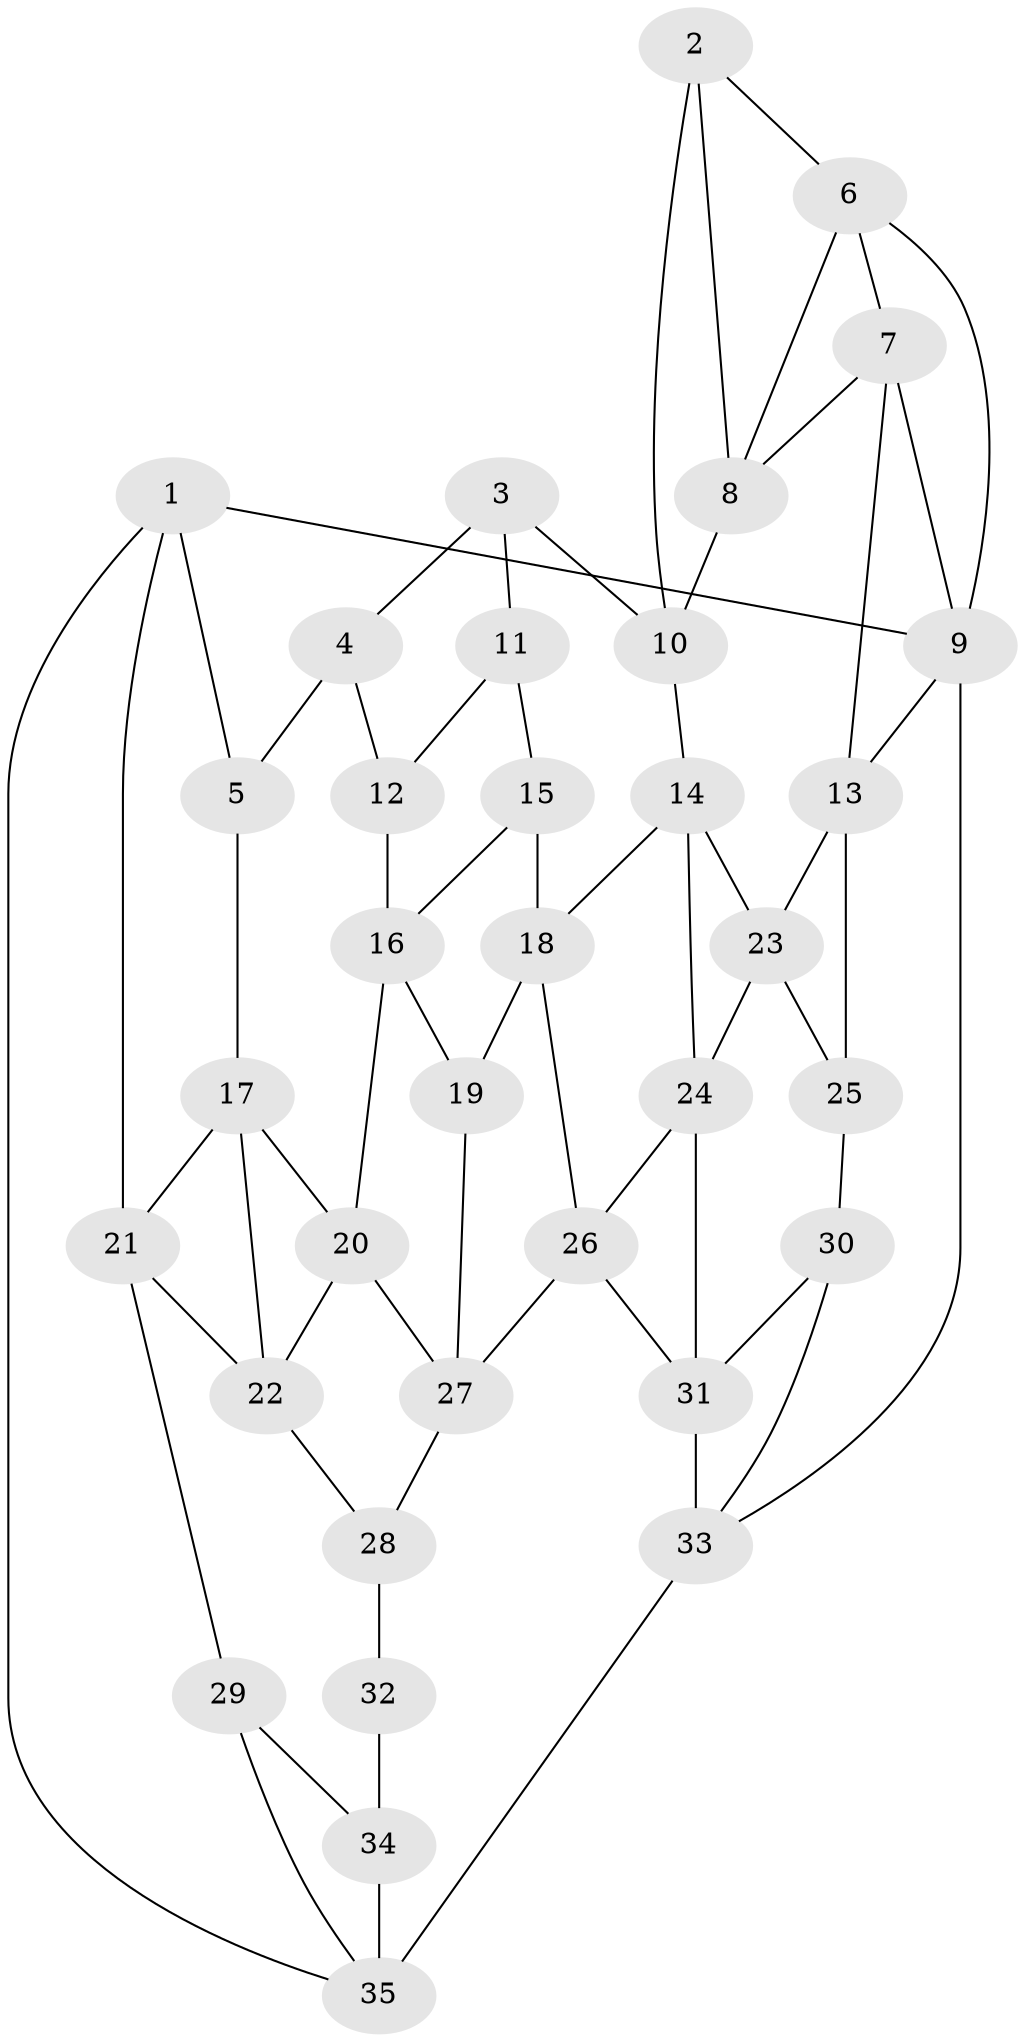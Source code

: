 // original degree distribution, {3: 0.02857142857142857, 4: 0.22857142857142856, 5: 0.5428571428571428, 6: 0.2}
// Generated by graph-tools (version 1.1) at 2025/03/03/09/25 03:03:27]
// undirected, 35 vertices, 63 edges
graph export_dot {
graph [start="1"]
  node [color=gray90,style=filled];
  1;
  2;
  3;
  4;
  5;
  6;
  7;
  8;
  9;
  10;
  11;
  12;
  13;
  14;
  15;
  16;
  17;
  18;
  19;
  20;
  21;
  22;
  23;
  24;
  25;
  26;
  27;
  28;
  29;
  30;
  31;
  32;
  33;
  34;
  35;
  1 -- 5 [weight=1.0];
  1 -- 9 [weight=1.0];
  1 -- 21 [weight=1.0];
  1 -- 35 [weight=1.0];
  2 -- 6 [weight=1.0];
  2 -- 8 [weight=1.0];
  2 -- 10 [weight=1.0];
  3 -- 4 [weight=1.0];
  3 -- 10 [weight=1.0];
  3 -- 11 [weight=1.0];
  4 -- 5 [weight=2.0];
  4 -- 12 [weight=1.0];
  5 -- 17 [weight=1.0];
  6 -- 7 [weight=1.0];
  6 -- 8 [weight=1.0];
  6 -- 9 [weight=1.0];
  7 -- 8 [weight=1.0];
  7 -- 9 [weight=1.0];
  7 -- 13 [weight=1.0];
  8 -- 10 [weight=1.0];
  9 -- 13 [weight=1.0];
  9 -- 33 [weight=1.0];
  10 -- 14 [weight=1.0];
  11 -- 12 [weight=1.0];
  11 -- 15 [weight=2.0];
  12 -- 16 [weight=1.0];
  13 -- 23 [weight=1.0];
  13 -- 25 [weight=1.0];
  14 -- 18 [weight=1.0];
  14 -- 23 [weight=1.0];
  14 -- 24 [weight=1.0];
  15 -- 16 [weight=1.0];
  15 -- 18 [weight=1.0];
  16 -- 19 [weight=1.0];
  16 -- 20 [weight=1.0];
  17 -- 20 [weight=1.0];
  17 -- 21 [weight=1.0];
  17 -- 22 [weight=1.0];
  18 -- 19 [weight=1.0];
  18 -- 26 [weight=1.0];
  19 -- 27 [weight=1.0];
  20 -- 22 [weight=1.0];
  20 -- 27 [weight=1.0];
  21 -- 22 [weight=1.0];
  21 -- 29 [weight=1.0];
  22 -- 28 [weight=1.0];
  23 -- 24 [weight=1.0];
  23 -- 25 [weight=1.0];
  24 -- 26 [weight=1.0];
  24 -- 31 [weight=1.0];
  25 -- 30 [weight=2.0];
  26 -- 27 [weight=1.0];
  26 -- 31 [weight=1.0];
  27 -- 28 [weight=1.0];
  28 -- 32 [weight=2.0];
  29 -- 34 [weight=1.0];
  29 -- 35 [weight=1.0];
  30 -- 31 [weight=1.0];
  30 -- 33 [weight=1.0];
  31 -- 33 [weight=1.0];
  32 -- 34 [weight=2.0];
  33 -- 35 [weight=2.0];
  34 -- 35 [weight=1.0];
}
